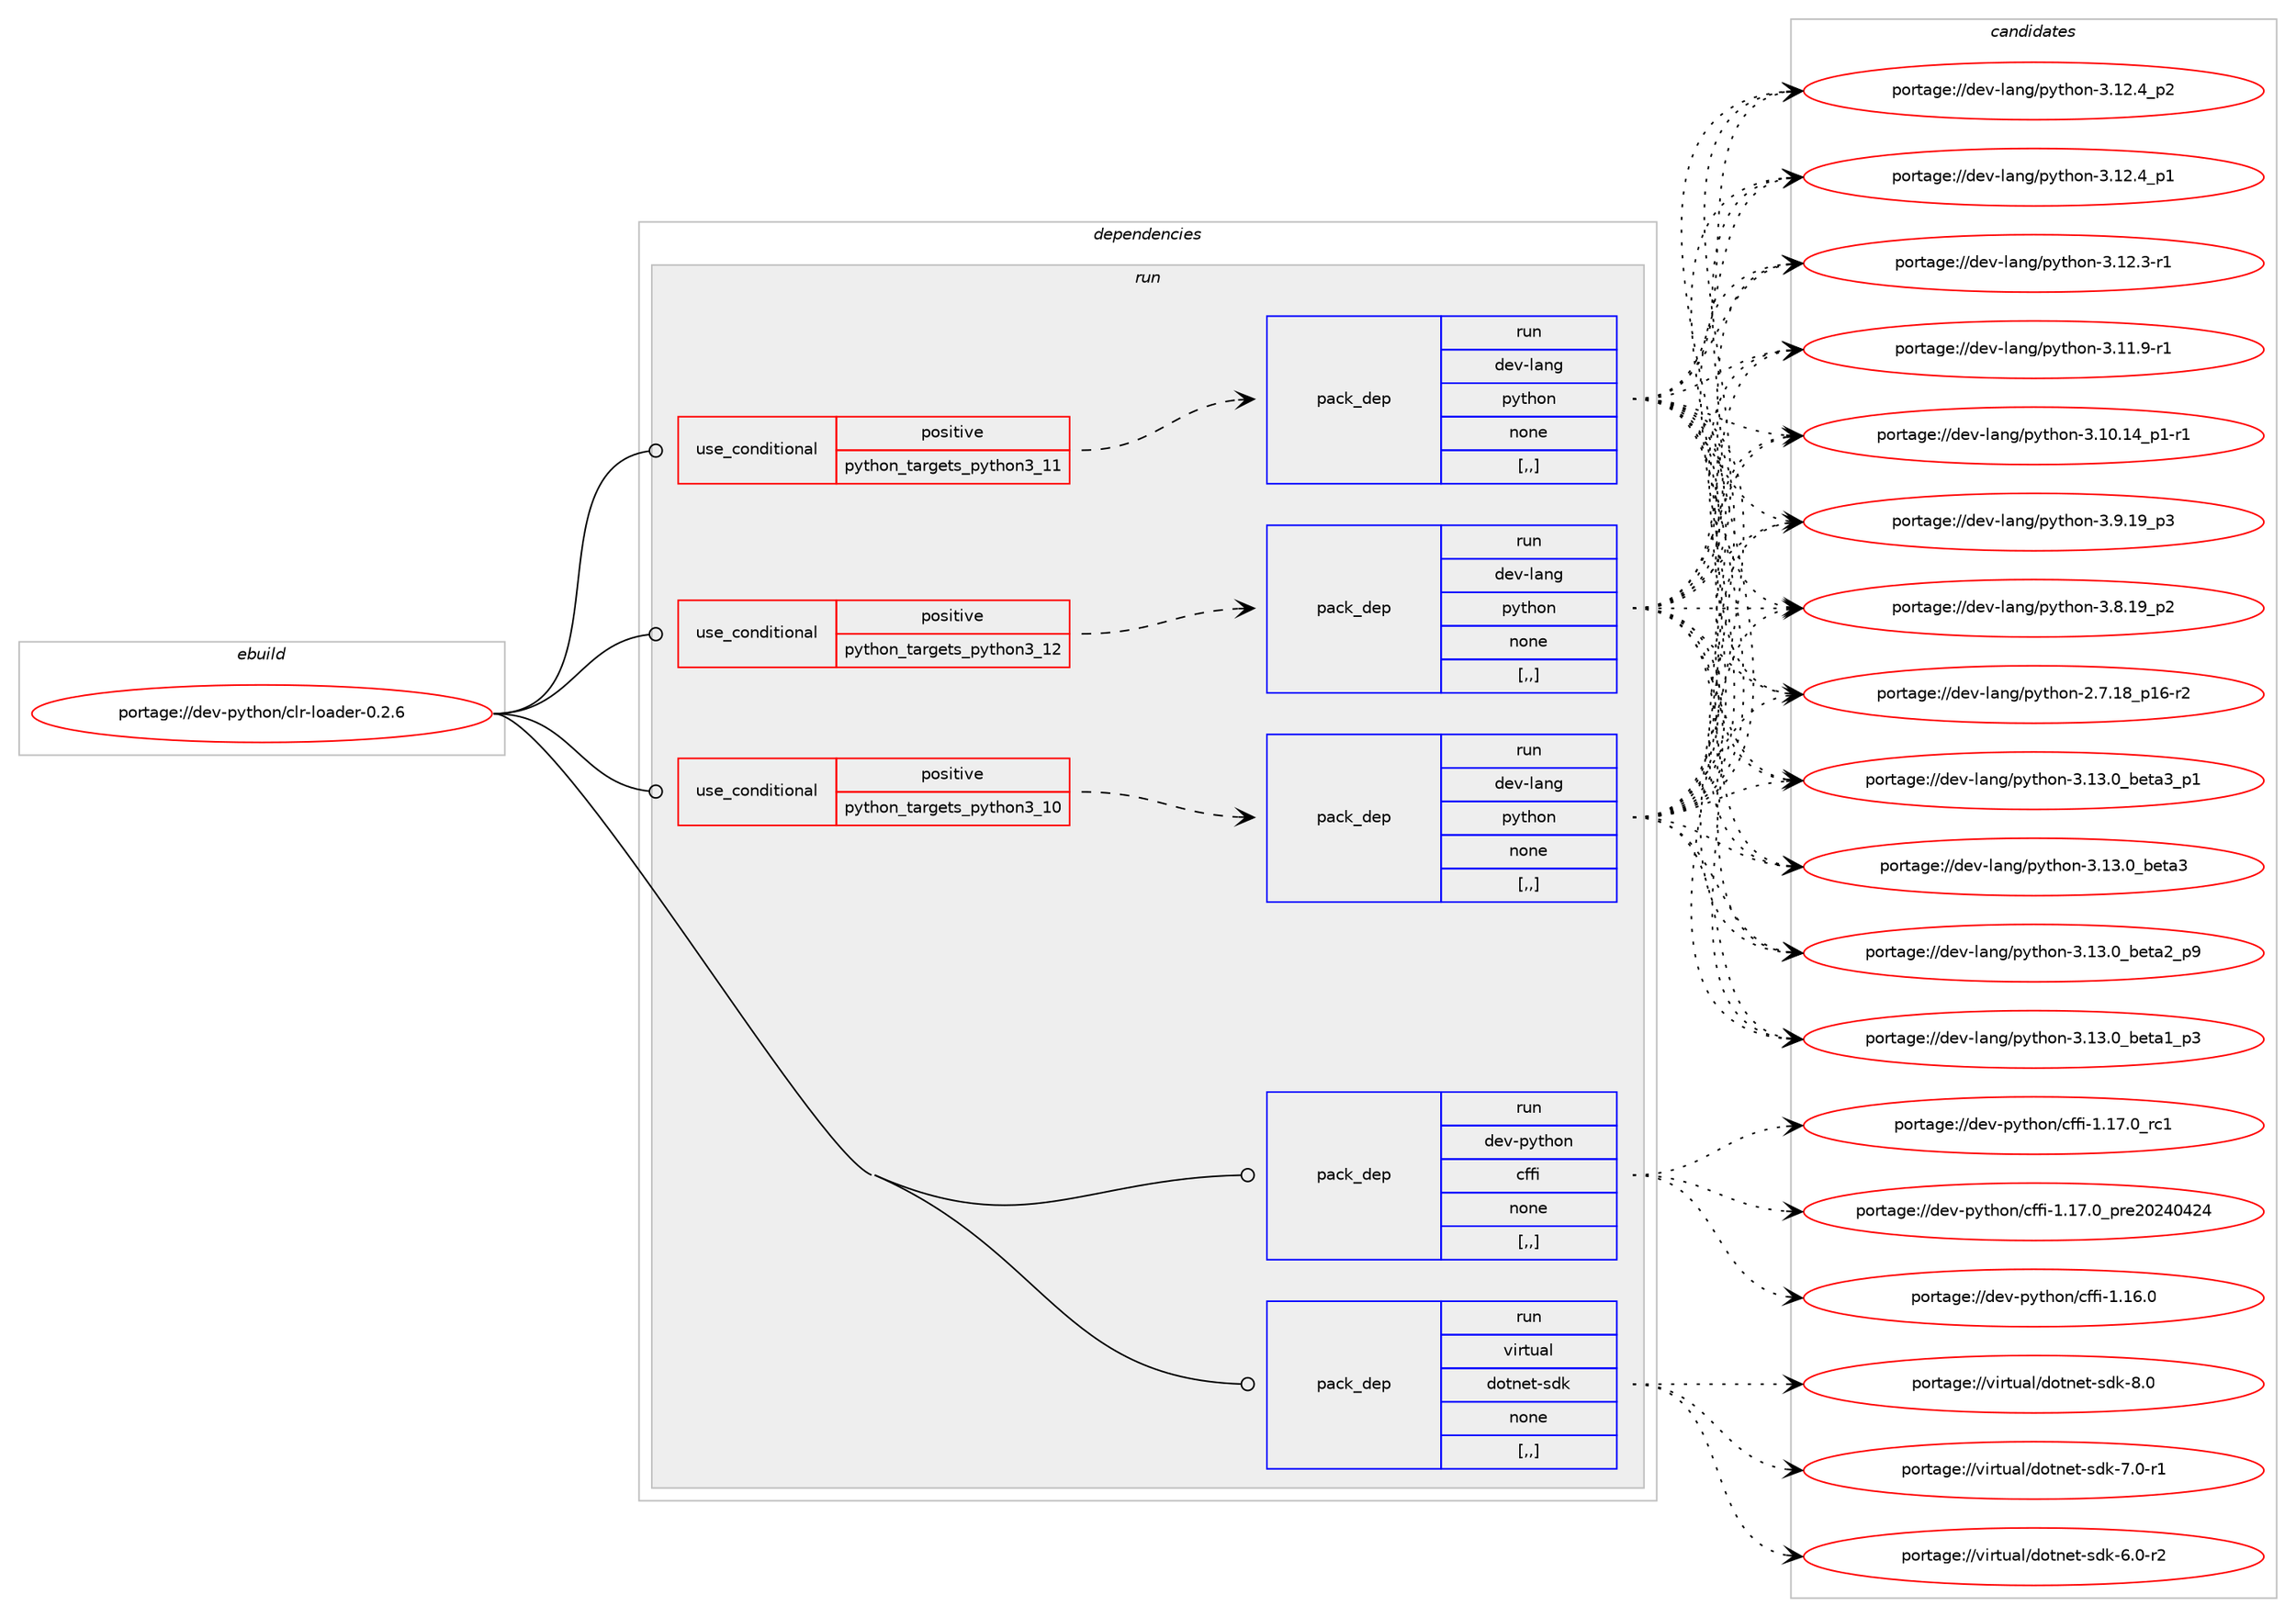 digraph prolog {

# *************
# Graph options
# *************

newrank=true;
concentrate=true;
compound=true;
graph [rankdir=LR,fontname=Helvetica,fontsize=10,ranksep=1.5];#, ranksep=2.5, nodesep=0.2];
edge  [arrowhead=vee];
node  [fontname=Helvetica,fontsize=10];

# **********
# The ebuild
# **********

subgraph cluster_leftcol {
color=gray;
rank=same;
label=<<i>ebuild</i>>;
id [label="portage://dev-python/clr-loader-0.2.6", color=red, width=4, href="../dev-python/clr-loader-0.2.6.svg"];
}

# ****************
# The dependencies
# ****************

subgraph cluster_midcol {
color=gray;
label=<<i>dependencies</i>>;
subgraph cluster_compile {
fillcolor="#eeeeee";
style=filled;
label=<<i>compile</i>>;
}
subgraph cluster_compileandrun {
fillcolor="#eeeeee";
style=filled;
label=<<i>compile and run</i>>;
}
subgraph cluster_run {
fillcolor="#eeeeee";
style=filled;
label=<<i>run</i>>;
subgraph cond31422 {
dependency142868 [label=<<TABLE BORDER="0" CELLBORDER="1" CELLSPACING="0" CELLPADDING="4"><TR><TD ROWSPAN="3" CELLPADDING="10">use_conditional</TD></TR><TR><TD>positive</TD></TR><TR><TD>python_targets_python3_10</TD></TR></TABLE>>, shape=none, color=red];
subgraph pack110214 {
dependency142869 [label=<<TABLE BORDER="0" CELLBORDER="1" CELLSPACING="0" CELLPADDING="4" WIDTH="220"><TR><TD ROWSPAN="6" CELLPADDING="30">pack_dep</TD></TR><TR><TD WIDTH="110">run</TD></TR><TR><TD>dev-lang</TD></TR><TR><TD>python</TD></TR><TR><TD>none</TD></TR><TR><TD>[,,]</TD></TR></TABLE>>, shape=none, color=blue];
}
dependency142868:e -> dependency142869:w [weight=20,style="dashed",arrowhead="vee"];
}
id:e -> dependency142868:w [weight=20,style="solid",arrowhead="odot"];
subgraph cond31423 {
dependency142870 [label=<<TABLE BORDER="0" CELLBORDER="1" CELLSPACING="0" CELLPADDING="4"><TR><TD ROWSPAN="3" CELLPADDING="10">use_conditional</TD></TR><TR><TD>positive</TD></TR><TR><TD>python_targets_python3_11</TD></TR></TABLE>>, shape=none, color=red];
subgraph pack110215 {
dependency142871 [label=<<TABLE BORDER="0" CELLBORDER="1" CELLSPACING="0" CELLPADDING="4" WIDTH="220"><TR><TD ROWSPAN="6" CELLPADDING="30">pack_dep</TD></TR><TR><TD WIDTH="110">run</TD></TR><TR><TD>dev-lang</TD></TR><TR><TD>python</TD></TR><TR><TD>none</TD></TR><TR><TD>[,,]</TD></TR></TABLE>>, shape=none, color=blue];
}
dependency142870:e -> dependency142871:w [weight=20,style="dashed",arrowhead="vee"];
}
id:e -> dependency142870:w [weight=20,style="solid",arrowhead="odot"];
subgraph cond31424 {
dependency142872 [label=<<TABLE BORDER="0" CELLBORDER="1" CELLSPACING="0" CELLPADDING="4"><TR><TD ROWSPAN="3" CELLPADDING="10">use_conditional</TD></TR><TR><TD>positive</TD></TR><TR><TD>python_targets_python3_12</TD></TR></TABLE>>, shape=none, color=red];
subgraph pack110216 {
dependency142873 [label=<<TABLE BORDER="0" CELLBORDER="1" CELLSPACING="0" CELLPADDING="4" WIDTH="220"><TR><TD ROWSPAN="6" CELLPADDING="30">pack_dep</TD></TR><TR><TD WIDTH="110">run</TD></TR><TR><TD>dev-lang</TD></TR><TR><TD>python</TD></TR><TR><TD>none</TD></TR><TR><TD>[,,]</TD></TR></TABLE>>, shape=none, color=blue];
}
dependency142872:e -> dependency142873:w [weight=20,style="dashed",arrowhead="vee"];
}
id:e -> dependency142872:w [weight=20,style="solid",arrowhead="odot"];
subgraph pack110217 {
dependency142874 [label=<<TABLE BORDER="0" CELLBORDER="1" CELLSPACING="0" CELLPADDING="4" WIDTH="220"><TR><TD ROWSPAN="6" CELLPADDING="30">pack_dep</TD></TR><TR><TD WIDTH="110">run</TD></TR><TR><TD>dev-python</TD></TR><TR><TD>cffi</TD></TR><TR><TD>none</TD></TR><TR><TD>[,,]</TD></TR></TABLE>>, shape=none, color=blue];
}
id:e -> dependency142874:w [weight=20,style="solid",arrowhead="odot"];
subgraph pack110218 {
dependency142875 [label=<<TABLE BORDER="0" CELLBORDER="1" CELLSPACING="0" CELLPADDING="4" WIDTH="220"><TR><TD ROWSPAN="6" CELLPADDING="30">pack_dep</TD></TR><TR><TD WIDTH="110">run</TD></TR><TR><TD>virtual</TD></TR><TR><TD>dotnet-sdk</TD></TR><TR><TD>none</TD></TR><TR><TD>[,,]</TD></TR></TABLE>>, shape=none, color=blue];
}
id:e -> dependency142875:w [weight=20,style="solid",arrowhead="odot"];
}
}

# **************
# The candidates
# **************

subgraph cluster_choices {
rank=same;
color=gray;
label=<<i>candidates</i>>;

subgraph choice110214 {
color=black;
nodesep=1;
choice10010111845108971101034711212111610411111045514649514648959810111697519511249 [label="portage://dev-lang/python-3.13.0_beta3_p1", color=red, width=4,href="../dev-lang/python-3.13.0_beta3_p1.svg"];
choice1001011184510897110103471121211161041111104551464951464895981011169751 [label="portage://dev-lang/python-3.13.0_beta3", color=red, width=4,href="../dev-lang/python-3.13.0_beta3.svg"];
choice10010111845108971101034711212111610411111045514649514648959810111697509511257 [label="portage://dev-lang/python-3.13.0_beta2_p9", color=red, width=4,href="../dev-lang/python-3.13.0_beta2_p9.svg"];
choice10010111845108971101034711212111610411111045514649514648959810111697499511251 [label="portage://dev-lang/python-3.13.0_beta1_p3", color=red, width=4,href="../dev-lang/python-3.13.0_beta1_p3.svg"];
choice100101118451089711010347112121116104111110455146495046529511250 [label="portage://dev-lang/python-3.12.4_p2", color=red, width=4,href="../dev-lang/python-3.12.4_p2.svg"];
choice100101118451089711010347112121116104111110455146495046529511249 [label="portage://dev-lang/python-3.12.4_p1", color=red, width=4,href="../dev-lang/python-3.12.4_p1.svg"];
choice100101118451089711010347112121116104111110455146495046514511449 [label="portage://dev-lang/python-3.12.3-r1", color=red, width=4,href="../dev-lang/python-3.12.3-r1.svg"];
choice100101118451089711010347112121116104111110455146494946574511449 [label="portage://dev-lang/python-3.11.9-r1", color=red, width=4,href="../dev-lang/python-3.11.9-r1.svg"];
choice100101118451089711010347112121116104111110455146494846495295112494511449 [label="portage://dev-lang/python-3.10.14_p1-r1", color=red, width=4,href="../dev-lang/python-3.10.14_p1-r1.svg"];
choice100101118451089711010347112121116104111110455146574649579511251 [label="portage://dev-lang/python-3.9.19_p3", color=red, width=4,href="../dev-lang/python-3.9.19_p3.svg"];
choice100101118451089711010347112121116104111110455146564649579511250 [label="portage://dev-lang/python-3.8.19_p2", color=red, width=4,href="../dev-lang/python-3.8.19_p2.svg"];
choice100101118451089711010347112121116104111110455046554649569511249544511450 [label="portage://dev-lang/python-2.7.18_p16-r2", color=red, width=4,href="../dev-lang/python-2.7.18_p16-r2.svg"];
dependency142869:e -> choice10010111845108971101034711212111610411111045514649514648959810111697519511249:w [style=dotted,weight="100"];
dependency142869:e -> choice1001011184510897110103471121211161041111104551464951464895981011169751:w [style=dotted,weight="100"];
dependency142869:e -> choice10010111845108971101034711212111610411111045514649514648959810111697509511257:w [style=dotted,weight="100"];
dependency142869:e -> choice10010111845108971101034711212111610411111045514649514648959810111697499511251:w [style=dotted,weight="100"];
dependency142869:e -> choice100101118451089711010347112121116104111110455146495046529511250:w [style=dotted,weight="100"];
dependency142869:e -> choice100101118451089711010347112121116104111110455146495046529511249:w [style=dotted,weight="100"];
dependency142869:e -> choice100101118451089711010347112121116104111110455146495046514511449:w [style=dotted,weight="100"];
dependency142869:e -> choice100101118451089711010347112121116104111110455146494946574511449:w [style=dotted,weight="100"];
dependency142869:e -> choice100101118451089711010347112121116104111110455146494846495295112494511449:w [style=dotted,weight="100"];
dependency142869:e -> choice100101118451089711010347112121116104111110455146574649579511251:w [style=dotted,weight="100"];
dependency142869:e -> choice100101118451089711010347112121116104111110455146564649579511250:w [style=dotted,weight="100"];
dependency142869:e -> choice100101118451089711010347112121116104111110455046554649569511249544511450:w [style=dotted,weight="100"];
}
subgraph choice110215 {
color=black;
nodesep=1;
choice10010111845108971101034711212111610411111045514649514648959810111697519511249 [label="portage://dev-lang/python-3.13.0_beta3_p1", color=red, width=4,href="../dev-lang/python-3.13.0_beta3_p1.svg"];
choice1001011184510897110103471121211161041111104551464951464895981011169751 [label="portage://dev-lang/python-3.13.0_beta3", color=red, width=4,href="../dev-lang/python-3.13.0_beta3.svg"];
choice10010111845108971101034711212111610411111045514649514648959810111697509511257 [label="portage://dev-lang/python-3.13.0_beta2_p9", color=red, width=4,href="../dev-lang/python-3.13.0_beta2_p9.svg"];
choice10010111845108971101034711212111610411111045514649514648959810111697499511251 [label="portage://dev-lang/python-3.13.0_beta1_p3", color=red, width=4,href="../dev-lang/python-3.13.0_beta1_p3.svg"];
choice100101118451089711010347112121116104111110455146495046529511250 [label="portage://dev-lang/python-3.12.4_p2", color=red, width=4,href="../dev-lang/python-3.12.4_p2.svg"];
choice100101118451089711010347112121116104111110455146495046529511249 [label="portage://dev-lang/python-3.12.4_p1", color=red, width=4,href="../dev-lang/python-3.12.4_p1.svg"];
choice100101118451089711010347112121116104111110455146495046514511449 [label="portage://dev-lang/python-3.12.3-r1", color=red, width=4,href="../dev-lang/python-3.12.3-r1.svg"];
choice100101118451089711010347112121116104111110455146494946574511449 [label="portage://dev-lang/python-3.11.9-r1", color=red, width=4,href="../dev-lang/python-3.11.9-r1.svg"];
choice100101118451089711010347112121116104111110455146494846495295112494511449 [label="portage://dev-lang/python-3.10.14_p1-r1", color=red, width=4,href="../dev-lang/python-3.10.14_p1-r1.svg"];
choice100101118451089711010347112121116104111110455146574649579511251 [label="portage://dev-lang/python-3.9.19_p3", color=red, width=4,href="../dev-lang/python-3.9.19_p3.svg"];
choice100101118451089711010347112121116104111110455146564649579511250 [label="portage://dev-lang/python-3.8.19_p2", color=red, width=4,href="../dev-lang/python-3.8.19_p2.svg"];
choice100101118451089711010347112121116104111110455046554649569511249544511450 [label="portage://dev-lang/python-2.7.18_p16-r2", color=red, width=4,href="../dev-lang/python-2.7.18_p16-r2.svg"];
dependency142871:e -> choice10010111845108971101034711212111610411111045514649514648959810111697519511249:w [style=dotted,weight="100"];
dependency142871:e -> choice1001011184510897110103471121211161041111104551464951464895981011169751:w [style=dotted,weight="100"];
dependency142871:e -> choice10010111845108971101034711212111610411111045514649514648959810111697509511257:w [style=dotted,weight="100"];
dependency142871:e -> choice10010111845108971101034711212111610411111045514649514648959810111697499511251:w [style=dotted,weight="100"];
dependency142871:e -> choice100101118451089711010347112121116104111110455146495046529511250:w [style=dotted,weight="100"];
dependency142871:e -> choice100101118451089711010347112121116104111110455146495046529511249:w [style=dotted,weight="100"];
dependency142871:e -> choice100101118451089711010347112121116104111110455146495046514511449:w [style=dotted,weight="100"];
dependency142871:e -> choice100101118451089711010347112121116104111110455146494946574511449:w [style=dotted,weight="100"];
dependency142871:e -> choice100101118451089711010347112121116104111110455146494846495295112494511449:w [style=dotted,weight="100"];
dependency142871:e -> choice100101118451089711010347112121116104111110455146574649579511251:w [style=dotted,weight="100"];
dependency142871:e -> choice100101118451089711010347112121116104111110455146564649579511250:w [style=dotted,weight="100"];
dependency142871:e -> choice100101118451089711010347112121116104111110455046554649569511249544511450:w [style=dotted,weight="100"];
}
subgraph choice110216 {
color=black;
nodesep=1;
choice10010111845108971101034711212111610411111045514649514648959810111697519511249 [label="portage://dev-lang/python-3.13.0_beta3_p1", color=red, width=4,href="../dev-lang/python-3.13.0_beta3_p1.svg"];
choice1001011184510897110103471121211161041111104551464951464895981011169751 [label="portage://dev-lang/python-3.13.0_beta3", color=red, width=4,href="../dev-lang/python-3.13.0_beta3.svg"];
choice10010111845108971101034711212111610411111045514649514648959810111697509511257 [label="portage://dev-lang/python-3.13.0_beta2_p9", color=red, width=4,href="../dev-lang/python-3.13.0_beta2_p9.svg"];
choice10010111845108971101034711212111610411111045514649514648959810111697499511251 [label="portage://dev-lang/python-3.13.0_beta1_p3", color=red, width=4,href="../dev-lang/python-3.13.0_beta1_p3.svg"];
choice100101118451089711010347112121116104111110455146495046529511250 [label="portage://dev-lang/python-3.12.4_p2", color=red, width=4,href="../dev-lang/python-3.12.4_p2.svg"];
choice100101118451089711010347112121116104111110455146495046529511249 [label="portage://dev-lang/python-3.12.4_p1", color=red, width=4,href="../dev-lang/python-3.12.4_p1.svg"];
choice100101118451089711010347112121116104111110455146495046514511449 [label="portage://dev-lang/python-3.12.3-r1", color=red, width=4,href="../dev-lang/python-3.12.3-r1.svg"];
choice100101118451089711010347112121116104111110455146494946574511449 [label="portage://dev-lang/python-3.11.9-r1", color=red, width=4,href="../dev-lang/python-3.11.9-r1.svg"];
choice100101118451089711010347112121116104111110455146494846495295112494511449 [label="portage://dev-lang/python-3.10.14_p1-r1", color=red, width=4,href="../dev-lang/python-3.10.14_p1-r1.svg"];
choice100101118451089711010347112121116104111110455146574649579511251 [label="portage://dev-lang/python-3.9.19_p3", color=red, width=4,href="../dev-lang/python-3.9.19_p3.svg"];
choice100101118451089711010347112121116104111110455146564649579511250 [label="portage://dev-lang/python-3.8.19_p2", color=red, width=4,href="../dev-lang/python-3.8.19_p2.svg"];
choice100101118451089711010347112121116104111110455046554649569511249544511450 [label="portage://dev-lang/python-2.7.18_p16-r2", color=red, width=4,href="../dev-lang/python-2.7.18_p16-r2.svg"];
dependency142873:e -> choice10010111845108971101034711212111610411111045514649514648959810111697519511249:w [style=dotted,weight="100"];
dependency142873:e -> choice1001011184510897110103471121211161041111104551464951464895981011169751:w [style=dotted,weight="100"];
dependency142873:e -> choice10010111845108971101034711212111610411111045514649514648959810111697509511257:w [style=dotted,weight="100"];
dependency142873:e -> choice10010111845108971101034711212111610411111045514649514648959810111697499511251:w [style=dotted,weight="100"];
dependency142873:e -> choice100101118451089711010347112121116104111110455146495046529511250:w [style=dotted,weight="100"];
dependency142873:e -> choice100101118451089711010347112121116104111110455146495046529511249:w [style=dotted,weight="100"];
dependency142873:e -> choice100101118451089711010347112121116104111110455146495046514511449:w [style=dotted,weight="100"];
dependency142873:e -> choice100101118451089711010347112121116104111110455146494946574511449:w [style=dotted,weight="100"];
dependency142873:e -> choice100101118451089711010347112121116104111110455146494846495295112494511449:w [style=dotted,weight="100"];
dependency142873:e -> choice100101118451089711010347112121116104111110455146574649579511251:w [style=dotted,weight="100"];
dependency142873:e -> choice100101118451089711010347112121116104111110455146564649579511250:w [style=dotted,weight="100"];
dependency142873:e -> choice100101118451089711010347112121116104111110455046554649569511249544511450:w [style=dotted,weight="100"];
}
subgraph choice110217 {
color=black;
nodesep=1;
choice10010111845112121116104111110479910210210545494649554648951149949 [label="portage://dev-python/cffi-1.17.0_rc1", color=red, width=4,href="../dev-python/cffi-1.17.0_rc1.svg"];
choice10010111845112121116104111110479910210210545494649554648951121141015048505248525052 [label="portage://dev-python/cffi-1.17.0_pre20240424", color=red, width=4,href="../dev-python/cffi-1.17.0_pre20240424.svg"];
choice10010111845112121116104111110479910210210545494649544648 [label="portage://dev-python/cffi-1.16.0", color=red, width=4,href="../dev-python/cffi-1.16.0.svg"];
dependency142874:e -> choice10010111845112121116104111110479910210210545494649554648951149949:w [style=dotted,weight="100"];
dependency142874:e -> choice10010111845112121116104111110479910210210545494649554648951121141015048505248525052:w [style=dotted,weight="100"];
dependency142874:e -> choice10010111845112121116104111110479910210210545494649544648:w [style=dotted,weight="100"];
}
subgraph choice110218 {
color=black;
nodesep=1;
choice11810511411611797108471001111161101011164511510010745564648 [label="portage://virtual/dotnet-sdk-8.0", color=red, width=4,href="../virtual/dotnet-sdk-8.0.svg"];
choice118105114116117971084710011111611010111645115100107455546484511449 [label="portage://virtual/dotnet-sdk-7.0-r1", color=red, width=4,href="../virtual/dotnet-sdk-7.0-r1.svg"];
choice118105114116117971084710011111611010111645115100107455446484511450 [label="portage://virtual/dotnet-sdk-6.0-r2", color=red, width=4,href="../virtual/dotnet-sdk-6.0-r2.svg"];
dependency142875:e -> choice11810511411611797108471001111161101011164511510010745564648:w [style=dotted,weight="100"];
dependency142875:e -> choice118105114116117971084710011111611010111645115100107455546484511449:w [style=dotted,weight="100"];
dependency142875:e -> choice118105114116117971084710011111611010111645115100107455446484511450:w [style=dotted,weight="100"];
}
}

}
